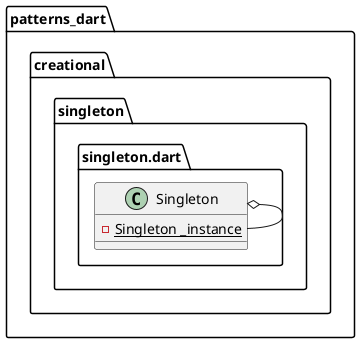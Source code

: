 @startuml
set namespaceSeparator ::

class "patterns_dart::creational::singleton::singleton.dart::Singleton" {
  {static} -Singleton _instance
}

"patterns_dart::creational::singleton::singleton.dart::Singleton" o-- "patterns_dart::creational::singleton::singleton.dart::Singleton"


@enduml